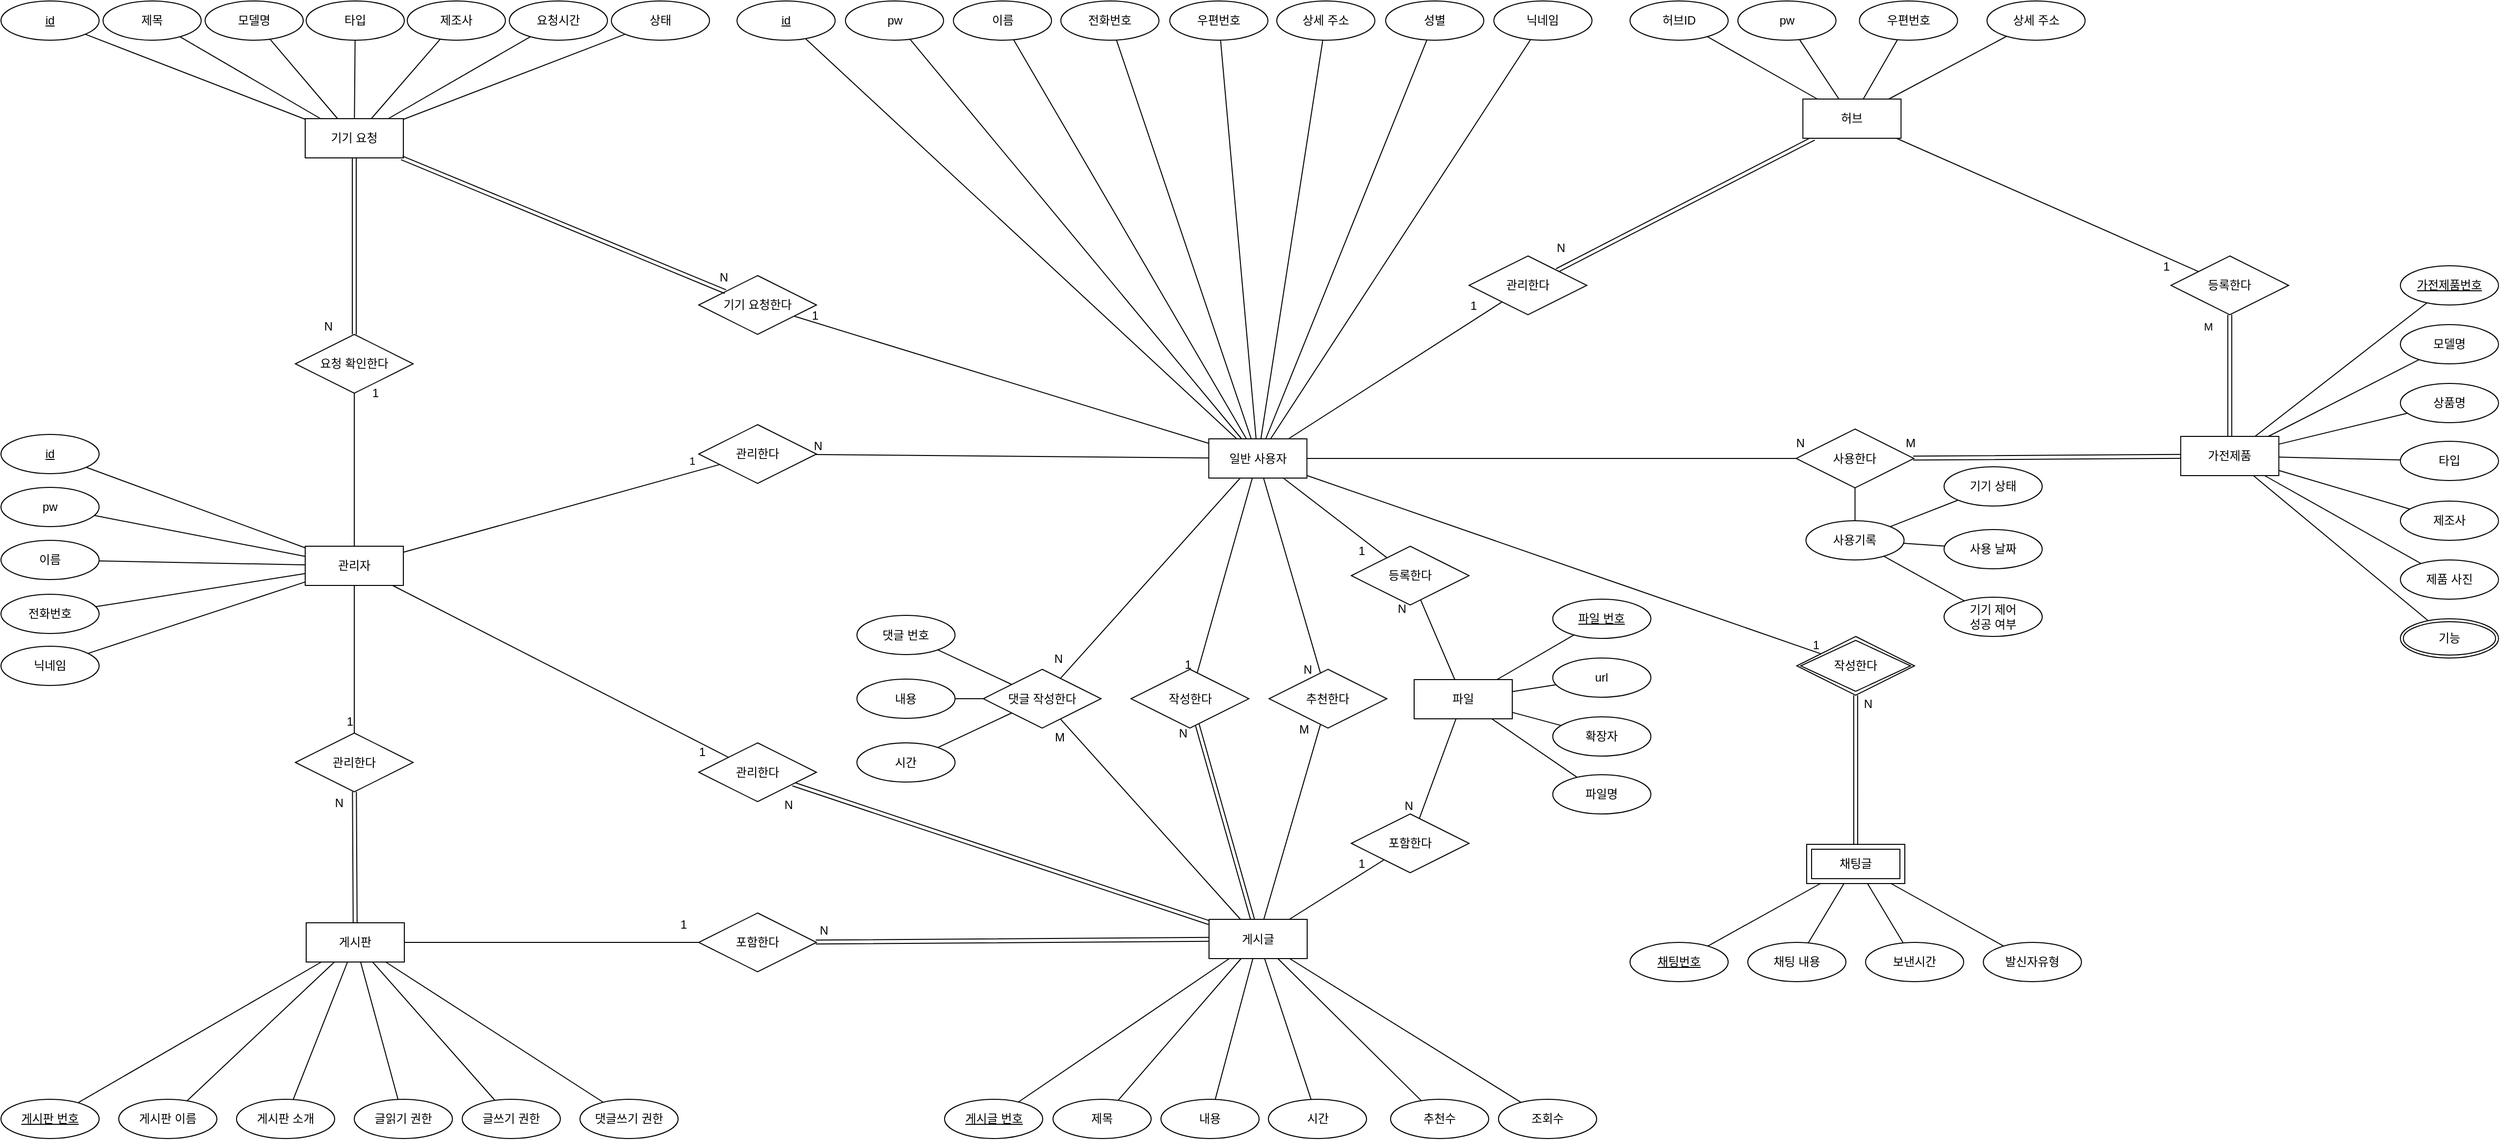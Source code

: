 <mxfile version="24.3.1" type="github">
  <diagram id="R2lEEEUBdFMjLlhIrx00" name="Page-1">
    <mxGraphModel dx="2359" dy="1913" grid="1" gridSize="10" guides="1" tooltips="1" connect="1" arrows="1" fold="1" page="1" pageScale="1" pageWidth="850" pageHeight="1100" math="0" shadow="0" extFonts="Permanent Marker^https://fonts.googleapis.com/css?family=Permanent+Marker">
      <root>
        <mxCell id="0" />
        <mxCell id="1" parent="0" />
        <mxCell id="ZcqivVLJZ07AfmElbFes-1" value="일반 사용자" style="whiteSpace=wrap;html=1;align=center;" vertex="1" parent="1">
          <mxGeometry x="700.74" y="286.5" width="100" height="40" as="geometry" />
        </mxCell>
        <mxCell id="ZcqivVLJZ07AfmElbFes-2" value="id" style="ellipse;whiteSpace=wrap;html=1;align=center;fontStyle=4;" vertex="1" parent="1">
          <mxGeometry x="220" y="-160" width="100" height="40" as="geometry" />
        </mxCell>
        <mxCell id="ZcqivVLJZ07AfmElbFes-3" value="pw" style="ellipse;whiteSpace=wrap;html=1;align=center;" vertex="1" parent="1">
          <mxGeometry x="330.51" y="-160" width="100" height="40" as="geometry" />
        </mxCell>
        <mxCell id="ZcqivVLJZ07AfmElbFes-4" value="이름" style="ellipse;whiteSpace=wrap;html=1;align=center;" vertex="1" parent="1">
          <mxGeometry x="440.51" y="-160" width="100" height="40" as="geometry" />
        </mxCell>
        <mxCell id="ZcqivVLJZ07AfmElbFes-5" value="전화번호" style="ellipse;whiteSpace=wrap;html=1;align=center;" vertex="1" parent="1">
          <mxGeometry x="550.0" y="-160" width="100" height="40" as="geometry" />
        </mxCell>
        <mxCell id="ZcqivVLJZ07AfmElbFes-6" value="성별" style="ellipse;whiteSpace=wrap;html=1;align=center;" vertex="1" parent="1">
          <mxGeometry x="880.99" y="-160" width="100" height="40" as="geometry" />
        </mxCell>
        <mxCell id="ZcqivVLJZ07AfmElbFes-7" value="우편번호" style="ellipse;whiteSpace=wrap;html=1;align=center;" vertex="1" parent="1">
          <mxGeometry x="1363.75" y="-160" width="100" height="40" as="geometry" />
        </mxCell>
        <mxCell id="ZcqivVLJZ07AfmElbFes-8" value="상세 주소" style="ellipse;whiteSpace=wrap;html=1;align=center;" vertex="1" parent="1">
          <mxGeometry x="1493.75" y="-160" width="100" height="40" as="geometry" />
        </mxCell>
        <mxCell id="ZcqivVLJZ07AfmElbFes-9" value="" style="endArrow=none;html=1;rounded=0;" edge="1" parent="1" source="ZcqivVLJZ07AfmElbFes-2" target="ZcqivVLJZ07AfmElbFes-1">
          <mxGeometry relative="1" as="geometry">
            <mxPoint x="461" y="232" as="sourcePoint" />
            <mxPoint x="221" y="305" as="targetPoint" />
          </mxGeometry>
        </mxCell>
        <mxCell id="ZcqivVLJZ07AfmElbFes-10" value="" style="endArrow=none;html=1;rounded=0;" edge="1" parent="1" source="ZcqivVLJZ07AfmElbFes-3" target="ZcqivVLJZ07AfmElbFes-1">
          <mxGeometry relative="1" as="geometry">
            <mxPoint x="765" y="235" as="sourcePoint" />
            <mxPoint x="944" y="310" as="targetPoint" />
          </mxGeometry>
        </mxCell>
        <mxCell id="ZcqivVLJZ07AfmElbFes-11" value="" style="endArrow=none;html=1;rounded=0;" edge="1" parent="1" source="ZcqivVLJZ07AfmElbFes-4" target="ZcqivVLJZ07AfmElbFes-1">
          <mxGeometry relative="1" as="geometry">
            <mxPoint x="775" y="245" as="sourcePoint" />
            <mxPoint x="954" y="320" as="targetPoint" />
          </mxGeometry>
        </mxCell>
        <mxCell id="ZcqivVLJZ07AfmElbFes-12" value="" style="endArrow=none;html=1;rounded=0;" edge="1" parent="1" source="ZcqivVLJZ07AfmElbFes-7" target="ZcqivVLJZ07AfmElbFes-161">
          <mxGeometry relative="1" as="geometry">
            <mxPoint x="1549.74" y="243.39" as="sourcePoint" />
            <mxPoint x="1370.833" y="-40" as="targetPoint" />
          </mxGeometry>
        </mxCell>
        <mxCell id="ZcqivVLJZ07AfmElbFes-13" value="" style="endArrow=none;html=1;rounded=0;" edge="1" parent="1" source="ZcqivVLJZ07AfmElbFes-8" target="ZcqivVLJZ07AfmElbFes-161">
          <mxGeometry relative="1" as="geometry">
            <mxPoint x="1559.74" y="253.39" as="sourcePoint" />
            <mxPoint x="1392.5" y="-40" as="targetPoint" />
          </mxGeometry>
        </mxCell>
        <mxCell id="ZcqivVLJZ07AfmElbFes-14" value="" style="endArrow=none;html=1;rounded=0;" edge="1" parent="1" source="ZcqivVLJZ07AfmElbFes-5" target="ZcqivVLJZ07AfmElbFes-1">
          <mxGeometry relative="1" as="geometry">
            <mxPoint x="805" y="275" as="sourcePoint" />
            <mxPoint x="984" y="350" as="targetPoint" />
          </mxGeometry>
        </mxCell>
        <mxCell id="ZcqivVLJZ07AfmElbFes-15" value="" style="endArrow=none;html=1;rounded=0;" edge="1" parent="1" source="ZcqivVLJZ07AfmElbFes-6" target="ZcqivVLJZ07AfmElbFes-1">
          <mxGeometry relative="1" as="geometry">
            <mxPoint x="815" y="285" as="sourcePoint" />
            <mxPoint x="994" y="360" as="targetPoint" />
          </mxGeometry>
        </mxCell>
        <mxCell id="ZcqivVLJZ07AfmElbFes-16" value="닉네임" style="ellipse;whiteSpace=wrap;html=1;align=center;" vertex="1" parent="1">
          <mxGeometry x="991.26" y="-160" width="100" height="40" as="geometry" />
        </mxCell>
        <mxCell id="ZcqivVLJZ07AfmElbFes-17" value="" style="endArrow=none;html=1;rounded=0;" edge="1" parent="1" source="ZcqivVLJZ07AfmElbFes-16" target="ZcqivVLJZ07AfmElbFes-1">
          <mxGeometry relative="1" as="geometry">
            <mxPoint x="1467" y="229" as="sourcePoint" />
            <mxPoint x="1041" y="319" as="targetPoint" />
          </mxGeometry>
        </mxCell>
        <mxCell id="ZcqivVLJZ07AfmElbFes-18" value="게시글" style="whiteSpace=wrap;html=1;align=center;" vertex="1" parent="1">
          <mxGeometry x="701" y="776.5" width="100" height="40" as="geometry" />
        </mxCell>
        <mxCell id="ZcqivVLJZ07AfmElbFes-19" value="" style="endArrow=none;html=1;rounded=0;" edge="1" parent="1" source="ZcqivVLJZ07AfmElbFes-96" target="ZcqivVLJZ07AfmElbFes-18">
          <mxGeometry relative="1" as="geometry">
            <mxPoint x="411" y="722" as="sourcePoint" />
            <mxPoint x="171" y="795" as="targetPoint" />
          </mxGeometry>
        </mxCell>
        <mxCell id="ZcqivVLJZ07AfmElbFes-20" value="" style="endArrow=none;html=1;rounded=0;" edge="1" parent="1" source="ZcqivVLJZ07AfmElbFes-91" target="ZcqivVLJZ07AfmElbFes-18">
          <mxGeometry relative="1" as="geometry">
            <mxPoint x="725" y="735" as="sourcePoint" />
            <mxPoint x="904" y="810" as="targetPoint" />
          </mxGeometry>
        </mxCell>
        <mxCell id="ZcqivVLJZ07AfmElbFes-21" value="" style="endArrow=none;html=1;rounded=0;" edge="1" parent="1" source="ZcqivVLJZ07AfmElbFes-92" target="ZcqivVLJZ07AfmElbFes-18">
          <mxGeometry relative="1" as="geometry">
            <mxPoint x="755" y="765" as="sourcePoint" />
            <mxPoint x="934" y="840" as="targetPoint" />
          </mxGeometry>
        </mxCell>
        <mxCell id="ZcqivVLJZ07AfmElbFes-22" value="" style="endArrow=none;html=1;rounded=0;" edge="1" parent="1" source="ZcqivVLJZ07AfmElbFes-93" target="ZcqivVLJZ07AfmElbFes-18">
          <mxGeometry relative="1" as="geometry">
            <mxPoint x="1112" y="726" as="sourcePoint" />
            <mxPoint x="977" y="800" as="targetPoint" />
          </mxGeometry>
        </mxCell>
        <mxCell id="ZcqivVLJZ07AfmElbFes-23" value="" style="endArrow=none;html=1;rounded=0;" edge="1" parent="1" source="ZcqivVLJZ07AfmElbFes-94" target="ZcqivVLJZ07AfmElbFes-18">
          <mxGeometry relative="1" as="geometry">
            <mxPoint x="1252" y="733" as="sourcePoint" />
            <mxPoint x="1001" y="814" as="targetPoint" />
          </mxGeometry>
        </mxCell>
        <mxCell id="ZcqivVLJZ07AfmElbFes-24" value="" style="endArrow=none;html=1;rounded=0;" edge="1" parent="1" source="ZcqivVLJZ07AfmElbFes-95" target="ZcqivVLJZ07AfmElbFes-18">
          <mxGeometry relative="1" as="geometry">
            <mxPoint x="1495" y="718" as="sourcePoint" />
            <mxPoint x="991" y="811" as="targetPoint" />
          </mxGeometry>
        </mxCell>
        <mxCell id="ZcqivVLJZ07AfmElbFes-25" value="" style="endArrow=none;html=1;rounded=0;" edge="1" parent="1" source="ZcqivVLJZ07AfmElbFes-1" target="ZcqivVLJZ07AfmElbFes-89">
          <mxGeometry relative="1" as="geometry">
            <mxPoint x="401" y="390" as="sourcePoint" />
            <mxPoint x="561" y="390" as="targetPoint" />
          </mxGeometry>
        </mxCell>
        <mxCell id="ZcqivVLJZ07AfmElbFes-26" value="N" style="resizable=0;html=1;whiteSpace=wrap;align=right;verticalAlign=bottom;" connectable="0" vertex="1" parent="ZcqivVLJZ07AfmElbFes-25">
          <mxGeometry x="1" relative="1" as="geometry">
            <mxPoint x="10" y="-7" as="offset" />
          </mxGeometry>
        </mxCell>
        <mxCell id="ZcqivVLJZ07AfmElbFes-27" value="" style="endArrow=none;html=1;rounded=0;" edge="1" parent="1" source="ZcqivVLJZ07AfmElbFes-161" target="ZcqivVLJZ07AfmElbFes-162">
          <mxGeometry relative="1" as="geometry">
            <mxPoint x="1295.58" as="sourcePoint" />
            <mxPoint x="1291.754" y="110.432" as="targetPoint" />
          </mxGeometry>
        </mxCell>
        <mxCell id="ZcqivVLJZ07AfmElbFes-28" value="1" style="resizable=0;html=1;whiteSpace=wrap;align=right;verticalAlign=bottom;" connectable="0" vertex="1" parent="ZcqivVLJZ07AfmElbFes-27">
          <mxGeometry x="1" relative="1" as="geometry">
            <mxPoint x="-28" y="4" as="offset" />
          </mxGeometry>
        </mxCell>
        <mxCell id="ZcqivVLJZ07AfmElbFes-29" value="" style="endArrow=none;html=1;rounded=0;" edge="1" parent="1" source="ZcqivVLJZ07AfmElbFes-1" target="ZcqivVLJZ07AfmElbFes-72">
          <mxGeometry relative="1" as="geometry">
            <mxPoint x="611" y="416.5" as="sourcePoint" />
            <mxPoint x="771" y="416.5" as="targetPoint" />
          </mxGeometry>
        </mxCell>
        <mxCell id="ZcqivVLJZ07AfmElbFes-30" value="N" style="resizable=0;html=1;whiteSpace=wrap;align=right;verticalAlign=bottom;" connectable="0" vertex="1" parent="ZcqivVLJZ07AfmElbFes-29">
          <mxGeometry x="1" relative="1" as="geometry">
            <mxPoint x="9" as="offset" />
          </mxGeometry>
        </mxCell>
        <mxCell id="ZcqivVLJZ07AfmElbFes-31" value="1" style="endArrow=none;html=1;rounded=0;" edge="1" parent="1" source="ZcqivVLJZ07AfmElbFes-97" target="ZcqivVLJZ07AfmElbFes-72">
          <mxGeometry x="0.843" y="11" relative="1" as="geometry">
            <mxPoint x="611" y="416.5" as="sourcePoint" />
            <mxPoint x="771" y="416.5" as="targetPoint" />
            <mxPoint as="offset" />
          </mxGeometry>
        </mxCell>
        <mxCell id="ZcqivVLJZ07AfmElbFes-32" value="1" style="resizable=0;html=1;whiteSpace=wrap;align=right;verticalAlign=bottom;" connectable="0" vertex="1" parent="ZcqivVLJZ07AfmElbFes-31">
          <mxGeometry x="1" relative="1" as="geometry">
            <mxPoint x="-1" y="1" as="offset" />
          </mxGeometry>
        </mxCell>
        <mxCell id="ZcqivVLJZ07AfmElbFes-33" value="작성한다" style="shape=rhombus;perimeter=rhombusPerimeter;whiteSpace=wrap;html=1;align=center;" vertex="1" parent="1">
          <mxGeometry x="621.51" y="521.5" width="120" height="60" as="geometry" />
        </mxCell>
        <mxCell id="ZcqivVLJZ07AfmElbFes-34" value="추천한다" style="shape=rhombus;perimeter=rhombusPerimeter;whiteSpace=wrap;html=1;align=center;" vertex="1" parent="1">
          <mxGeometry x="762.19" y="521.5" width="120" height="60" as="geometry" />
        </mxCell>
        <mxCell id="ZcqivVLJZ07AfmElbFes-35" value="관리한다" style="shape=rhombus;perimeter=rhombusPerimeter;whiteSpace=wrap;html=1;align=center;" vertex="1" parent="1">
          <mxGeometry x="-230" y="586.5" width="120" height="60" as="geometry" />
        </mxCell>
        <mxCell id="ZcqivVLJZ07AfmElbFes-36" value="" style="endArrow=none;html=1;rounded=0;" edge="1" parent="1" source="ZcqivVLJZ07AfmElbFes-18" target="ZcqivVLJZ07AfmElbFes-34">
          <mxGeometry relative="1" as="geometry">
            <mxPoint x="381" y="606.5" as="sourcePoint" />
            <mxPoint x="541" y="606.5" as="targetPoint" />
          </mxGeometry>
        </mxCell>
        <mxCell id="ZcqivVLJZ07AfmElbFes-37" value="M" style="resizable=0;html=1;whiteSpace=wrap;align=right;verticalAlign=bottom;" connectable="0" vertex="1" parent="ZcqivVLJZ07AfmElbFes-36">
          <mxGeometry x="1" relative="1" as="geometry">
            <mxPoint x="-10" y="14" as="offset" />
          </mxGeometry>
        </mxCell>
        <mxCell id="ZcqivVLJZ07AfmElbFes-38" value="" style="endArrow=none;html=1;rounded=0;" edge="1" parent="1" source="ZcqivVLJZ07AfmElbFes-1" target="ZcqivVLJZ07AfmElbFes-34">
          <mxGeometry relative="1" as="geometry">
            <mxPoint x="381" y="606.5" as="sourcePoint" />
            <mxPoint x="541" y="606.5" as="targetPoint" />
          </mxGeometry>
        </mxCell>
        <mxCell id="ZcqivVLJZ07AfmElbFes-39" value="N" style="resizable=0;html=1;whiteSpace=wrap;align=right;verticalAlign=bottom;" connectable="0" vertex="1" parent="ZcqivVLJZ07AfmElbFes-38">
          <mxGeometry x="1" relative="1" as="geometry">
            <mxPoint x="-7" y="5" as="offset" />
          </mxGeometry>
        </mxCell>
        <mxCell id="ZcqivVLJZ07AfmElbFes-40" value="" style="endArrow=none;html=1;rounded=0;" edge="1" parent="1" source="ZcqivVLJZ07AfmElbFes-1" target="ZcqivVLJZ07AfmElbFes-33">
          <mxGeometry relative="1" as="geometry">
            <mxPoint x="381" y="606.5" as="sourcePoint" />
            <mxPoint x="541" y="606.5" as="targetPoint" />
          </mxGeometry>
        </mxCell>
        <mxCell id="ZcqivVLJZ07AfmElbFes-41" value="1" style="resizable=0;html=1;whiteSpace=wrap;align=right;verticalAlign=bottom;" connectable="0" vertex="1" parent="ZcqivVLJZ07AfmElbFes-40">
          <mxGeometry x="1" relative="1" as="geometry">
            <mxPoint x="-4" as="offset" />
          </mxGeometry>
        </mxCell>
        <mxCell id="ZcqivVLJZ07AfmElbFes-42" value="" style="shape=link;html=1;rounded=0;" edge="1" parent="1" source="ZcqivVLJZ07AfmElbFes-18" target="ZcqivVLJZ07AfmElbFes-33">
          <mxGeometry relative="1" as="geometry">
            <mxPoint x="381" y="606.5" as="sourcePoint" />
            <mxPoint x="541" y="606.5" as="targetPoint" />
          </mxGeometry>
        </mxCell>
        <mxCell id="ZcqivVLJZ07AfmElbFes-43" value="N" style="resizable=0;html=1;whiteSpace=wrap;align=right;verticalAlign=bottom;" connectable="0" vertex="1" parent="ZcqivVLJZ07AfmElbFes-42">
          <mxGeometry x="1" relative="1" as="geometry">
            <mxPoint x="-8" y="18" as="offset" />
          </mxGeometry>
        </mxCell>
        <mxCell id="ZcqivVLJZ07AfmElbFes-44" value="" style="endArrow=none;html=1;rounded=0;" edge="1" parent="1" source="ZcqivVLJZ07AfmElbFes-97" target="ZcqivVLJZ07AfmElbFes-35">
          <mxGeometry relative="1" as="geometry">
            <mxPoint x="744" y="336.5" as="sourcePoint" />
            <mxPoint x="569" y="545.5" as="targetPoint" />
          </mxGeometry>
        </mxCell>
        <mxCell id="ZcqivVLJZ07AfmElbFes-45" value="1" style="resizable=0;html=1;whiteSpace=wrap;align=right;verticalAlign=bottom;" connectable="0" vertex="1" parent="ZcqivVLJZ07AfmElbFes-44">
          <mxGeometry x="1" relative="1" as="geometry">
            <mxPoint y="-3" as="offset" />
          </mxGeometry>
        </mxCell>
        <mxCell id="ZcqivVLJZ07AfmElbFes-46" value="" style="shape=link;html=1;rounded=0;" edge="1" parent="1" source="ZcqivVLJZ07AfmElbFes-112" target="ZcqivVLJZ07AfmElbFes-35">
          <mxGeometry relative="1" as="geometry">
            <mxPoint x="450" y="796.5" as="sourcePoint" />
            <mxPoint x="540" y="591.5" as="targetPoint" />
          </mxGeometry>
        </mxCell>
        <mxCell id="ZcqivVLJZ07AfmElbFes-47" value="N" style="resizable=0;html=1;whiteSpace=wrap;align=right;verticalAlign=bottom;" connectable="0" vertex="1" parent="ZcqivVLJZ07AfmElbFes-46">
          <mxGeometry x="1" relative="1" as="geometry">
            <mxPoint x="-10" y="20" as="offset" />
          </mxGeometry>
        </mxCell>
        <mxCell id="ZcqivVLJZ07AfmElbFes-48" value="댓글 작성한다" style="shape=rhombus;perimeter=rhombusPerimeter;whiteSpace=wrap;html=1;align=center;" vertex="1" parent="1">
          <mxGeometry x="470.99" y="521.5" width="120" height="60" as="geometry" />
        </mxCell>
        <mxCell id="ZcqivVLJZ07AfmElbFes-49" value="" style="endArrow=none;html=1;rounded=0;" edge="1" parent="1" source="ZcqivVLJZ07AfmElbFes-18" target="ZcqivVLJZ07AfmElbFes-48">
          <mxGeometry relative="1" as="geometry">
            <mxPoint x="844" y="866.5" as="sourcePoint" />
            <mxPoint x="961" y="686.5" as="targetPoint" />
          </mxGeometry>
        </mxCell>
        <mxCell id="ZcqivVLJZ07AfmElbFes-50" value="M" style="resizable=0;html=1;whiteSpace=wrap;align=right;verticalAlign=bottom;" connectable="0" vertex="1" parent="ZcqivVLJZ07AfmElbFes-49">
          <mxGeometry x="1" relative="1" as="geometry">
            <mxPoint x="6" y="27" as="offset" />
          </mxGeometry>
        </mxCell>
        <mxCell id="ZcqivVLJZ07AfmElbFes-51" value="" style="endArrow=none;html=1;rounded=0;" edge="1" parent="1" source="ZcqivVLJZ07AfmElbFes-1" target="ZcqivVLJZ07AfmElbFes-48">
          <mxGeometry relative="1" as="geometry">
            <mxPoint x="961" y="456.5" as="sourcePoint" />
            <mxPoint x="961" y="686.5" as="targetPoint" />
          </mxGeometry>
        </mxCell>
        <mxCell id="ZcqivVLJZ07AfmElbFes-52" value="N" style="resizable=0;html=1;whiteSpace=wrap;align=right;verticalAlign=bottom;" connectable="0" vertex="1" parent="ZcqivVLJZ07AfmElbFes-51">
          <mxGeometry x="1" relative="1" as="geometry">
            <mxPoint x="4" y="-11" as="offset" />
          </mxGeometry>
        </mxCell>
        <mxCell id="ZcqivVLJZ07AfmElbFes-53" value="" style="endArrow=none;html=1;rounded=0;" edge="1" parent="1" source="ZcqivVLJZ07AfmElbFes-191" target="ZcqivVLJZ07AfmElbFes-192">
          <mxGeometry relative="1" as="geometry">
            <mxPoint x="1127" y="910" as="sourcePoint" />
            <mxPoint x="942.991" y="572.5" as="targetPoint" />
          </mxGeometry>
        </mxCell>
        <mxCell id="ZcqivVLJZ07AfmElbFes-54" value="N" style="resizable=0;html=1;whiteSpace=wrap;align=right;verticalAlign=bottom;" connectable="0" vertex="1" parent="ZcqivVLJZ07AfmElbFes-53">
          <mxGeometry x="1" relative="1" as="geometry">
            <mxPoint x="-13" y="18" as="offset" />
          </mxGeometry>
        </mxCell>
        <mxCell id="ZcqivVLJZ07AfmElbFes-55" value="" style="endArrow=none;html=1;rounded=0;" edge="1" parent="1" source="ZcqivVLJZ07AfmElbFes-1" target="ZcqivVLJZ07AfmElbFes-192">
          <mxGeometry relative="1" as="geometry">
            <mxPoint x="1421" y="450" as="sourcePoint" />
            <mxPoint x="942.975" y="530.507" as="targetPoint" />
          </mxGeometry>
        </mxCell>
        <mxCell id="ZcqivVLJZ07AfmElbFes-56" value="1" style="resizable=0;html=1;whiteSpace=wrap;align=right;verticalAlign=bottom;" connectable="0" vertex="1" parent="ZcqivVLJZ07AfmElbFes-55">
          <mxGeometry x="1" relative="1" as="geometry">
            <mxPoint x="-21" y="2" as="offset" />
          </mxGeometry>
        </mxCell>
        <mxCell id="ZcqivVLJZ07AfmElbFes-57" value="&lt;u&gt;파일 번호&lt;/u&gt;" style="ellipse;whiteSpace=wrap;html=1;align=center;" vertex="1" parent="1">
          <mxGeometry x="1051.26" y="450" width="100" height="40" as="geometry" />
        </mxCell>
        <mxCell id="ZcqivVLJZ07AfmElbFes-58" value="" style="endArrow=none;html=1;rounded=0;" edge="1" parent="1" source="ZcqivVLJZ07AfmElbFes-191" target="ZcqivVLJZ07AfmElbFes-57">
          <mxGeometry relative="1" as="geometry">
            <mxPoint x="948.719" y="447.365" as="sourcePoint" />
            <mxPoint x="575.33" y="537" as="targetPoint" />
          </mxGeometry>
        </mxCell>
        <mxCell id="ZcqivVLJZ07AfmElbFes-59" value="" style="endArrow=none;html=1;rounded=0;" edge="1" parent="1" source="ZcqivVLJZ07AfmElbFes-48" target="ZcqivVLJZ07AfmElbFes-69">
          <mxGeometry relative="1" as="geometry">
            <mxPoint x="465.59" y="592.5" as="sourcePoint" />
            <mxPoint x="48.59" y="611.5" as="targetPoint" />
          </mxGeometry>
        </mxCell>
        <mxCell id="ZcqivVLJZ07AfmElbFes-60" value="" style="endArrow=none;html=1;rounded=0;" edge="1" parent="1" source="ZcqivVLJZ07AfmElbFes-48" target="ZcqivVLJZ07AfmElbFes-70">
          <mxGeometry relative="1" as="geometry">
            <mxPoint x="469.59" y="571.5" as="sourcePoint" />
            <mxPoint x="58.59" y="621.5" as="targetPoint" />
          </mxGeometry>
        </mxCell>
        <mxCell id="ZcqivVLJZ07AfmElbFes-61" value="" style="endArrow=none;html=1;rounded=0;" edge="1" parent="1" source="ZcqivVLJZ07AfmElbFes-48" target="ZcqivVLJZ07AfmElbFes-71">
          <mxGeometry relative="1" as="geometry">
            <mxPoint x="453.59" y="564.5" as="sourcePoint" />
            <mxPoint x="68.59" y="631.5" as="targetPoint" />
          </mxGeometry>
        </mxCell>
        <mxCell id="ZcqivVLJZ07AfmElbFes-62" value="url" style="ellipse;whiteSpace=wrap;html=1;align=center;" vertex="1" parent="1">
          <mxGeometry x="1051.26" y="510" width="100" height="40" as="geometry" />
        </mxCell>
        <mxCell id="ZcqivVLJZ07AfmElbFes-63" value="" style="endArrow=none;html=1;rounded=0;" edge="1" parent="1" source="ZcqivVLJZ07AfmElbFes-191" target="ZcqivVLJZ07AfmElbFes-62">
          <mxGeometry relative="1" as="geometry">
            <mxPoint x="965.068" y="455.539" as="sourcePoint" />
            <mxPoint x="565.33" y="527" as="targetPoint" />
          </mxGeometry>
        </mxCell>
        <mxCell id="ZcqivVLJZ07AfmElbFes-64" value="확장자" style="ellipse;whiteSpace=wrap;html=1;align=center;" vertex="1" parent="1">
          <mxGeometry x="1051.26" y="570" width="100" height="40" as="geometry" />
        </mxCell>
        <mxCell id="ZcqivVLJZ07AfmElbFes-65" value="" style="endArrow=none;html=1;rounded=0;" edge="1" parent="1" source="ZcqivVLJZ07AfmElbFes-191" target="ZcqivVLJZ07AfmElbFes-64">
          <mxGeometry relative="1" as="geometry">
            <mxPoint x="962.358" y="472.816" as="sourcePoint" />
            <mxPoint x="555.33" y="517" as="targetPoint" />
          </mxGeometry>
        </mxCell>
        <mxCell id="ZcqivVLJZ07AfmElbFes-66" value="파일명" style="ellipse;whiteSpace=wrap;html=1;align=center;" vertex="1" parent="1">
          <mxGeometry x="1051.26" y="629" width="100" height="40" as="geometry" />
        </mxCell>
        <mxCell id="ZcqivVLJZ07AfmElbFes-67" value="" style="endArrow=none;html=1;rounded=0;" edge="1" parent="1" source="ZcqivVLJZ07AfmElbFes-191" target="ZcqivVLJZ07AfmElbFes-66">
          <mxGeometry relative="1" as="geometry">
            <mxPoint x="947.75" y="480.12" as="sourcePoint" />
            <mxPoint x="545.33" y="507" as="targetPoint" />
          </mxGeometry>
        </mxCell>
        <mxCell id="ZcqivVLJZ07AfmElbFes-68" value="" style="endArrow=none;html=1;rounded=0;" edge="1" parent="1" source="ZcqivVLJZ07AfmElbFes-89" target="ZcqivVLJZ07AfmElbFes-90">
          <mxGeometry relative="1" as="geometry">
            <mxPoint x="1359.26" y="330.5" as="sourcePoint" />
            <mxPoint x="1375.277" y="370.38" as="targetPoint" />
          </mxGeometry>
        </mxCell>
        <mxCell id="ZcqivVLJZ07AfmElbFes-69" value="시간" style="ellipse;whiteSpace=wrap;html=1;align=center;" vertex="1" parent="1">
          <mxGeometry x="342.19" y="596.5" width="100" height="40" as="geometry" />
        </mxCell>
        <mxCell id="ZcqivVLJZ07AfmElbFes-70" value="내용" style="ellipse;whiteSpace=wrap;html=1;align=center;" vertex="1" parent="1">
          <mxGeometry x="342.19" y="531.5" width="100" height="40" as="geometry" />
        </mxCell>
        <mxCell id="ZcqivVLJZ07AfmElbFes-71" value="댓글 번호" style="ellipse;whiteSpace=wrap;html=1;align=center;" vertex="1" parent="1">
          <mxGeometry x="342.19" y="466.5" width="100" height="40" as="geometry" />
        </mxCell>
        <mxCell id="ZcqivVLJZ07AfmElbFes-72" value="관리한다" style="shape=rhombus;perimeter=rhombusPerimeter;whiteSpace=wrap;html=1;align=center;" vertex="1" parent="1">
          <mxGeometry x="181" y="272" width="120" height="60" as="geometry" />
        </mxCell>
        <mxCell id="ZcqivVLJZ07AfmElbFes-73" value="가전제품" style="whiteSpace=wrap;html=1;align=center;verticalAlign=middle;" vertex="1" parent="1">
          <mxGeometry x="1691.15" y="284" width="100" height="40" as="geometry" />
        </mxCell>
        <mxCell id="ZcqivVLJZ07AfmElbFes-74" value="타입" style="ellipse;whiteSpace=wrap;html=1;align=center;" vertex="1" parent="1">
          <mxGeometry x="1915" y="289" width="100" height="40" as="geometry" />
        </mxCell>
        <mxCell id="ZcqivVLJZ07AfmElbFes-75" value="제조사" style="ellipse;whiteSpace=wrap;html=1;align=center;" vertex="1" parent="1">
          <mxGeometry x="1915" y="350" width="100" height="40" as="geometry" />
        </mxCell>
        <mxCell id="ZcqivVLJZ07AfmElbFes-76" value="" style="endArrow=none;html=1;rounded=0;" edge="1" parent="1" source="ZcqivVLJZ07AfmElbFes-73" target="ZcqivVLJZ07AfmElbFes-83">
          <mxGeometry relative="1" as="geometry">
            <mxPoint x="1851.15" y="374" as="sourcePoint" />
            <mxPoint x="2011.15" y="374" as="targetPoint" />
          </mxGeometry>
        </mxCell>
        <mxCell id="ZcqivVLJZ07AfmElbFes-77" value="" style="endArrow=none;html=1;rounded=0;" edge="1" parent="1" source="ZcqivVLJZ07AfmElbFes-86" target="ZcqivVLJZ07AfmElbFes-73">
          <mxGeometry relative="1" as="geometry">
            <mxPoint x="1851.15" y="374" as="sourcePoint" />
            <mxPoint x="2011.15" y="374" as="targetPoint" />
          </mxGeometry>
        </mxCell>
        <mxCell id="ZcqivVLJZ07AfmElbFes-78" value="" style="endArrow=none;html=1;rounded=0;" edge="1" parent="1" source="ZcqivVLJZ07AfmElbFes-74" target="ZcqivVLJZ07AfmElbFes-73">
          <mxGeometry relative="1" as="geometry">
            <mxPoint x="1591.15" y="230" as="sourcePoint" />
            <mxPoint x="1713.15" y="294" as="targetPoint" />
          </mxGeometry>
        </mxCell>
        <mxCell id="ZcqivVLJZ07AfmElbFes-79" value="" style="endArrow=none;html=1;rounded=0;" edge="1" parent="1" source="ZcqivVLJZ07AfmElbFes-75" target="ZcqivVLJZ07AfmElbFes-73">
          <mxGeometry relative="1" as="geometry">
            <mxPoint x="1601.15" y="240" as="sourcePoint" />
            <mxPoint x="1723.15" y="304" as="targetPoint" />
          </mxGeometry>
        </mxCell>
        <mxCell id="ZcqivVLJZ07AfmElbFes-80" value="" style="endArrow=none;html=1;rounded=0;" edge="1" parent="1" source="ZcqivVLJZ07AfmElbFes-87" target="ZcqivVLJZ07AfmElbFes-73">
          <mxGeometry relative="1" as="geometry">
            <mxPoint x="1611.15" y="250" as="sourcePoint" />
            <mxPoint x="1733.15" y="314" as="targetPoint" />
          </mxGeometry>
        </mxCell>
        <mxCell id="ZcqivVLJZ07AfmElbFes-81" value="" style="endArrow=none;html=1;rounded=0;" edge="1" parent="1" source="ZcqivVLJZ07AfmElbFes-88" target="ZcqivVLJZ07AfmElbFes-73">
          <mxGeometry relative="1" as="geometry">
            <mxPoint x="1981.15" y="384" as="sourcePoint" />
            <mxPoint x="2141.15" y="384" as="targetPoint" />
          </mxGeometry>
        </mxCell>
        <mxCell id="ZcqivVLJZ07AfmElbFes-82" value="M" style="shape=link;html=1;rounded=0;" edge="1" parent="1" source="ZcqivVLJZ07AfmElbFes-73" target="ZcqivVLJZ07AfmElbFes-162">
          <mxGeometry x="0.829" y="22" relative="1" as="geometry">
            <mxPoint x="1075.892" y="397.388" as="sourcePoint" />
            <mxPoint x="1291.837" y="169.526" as="targetPoint" />
            <mxPoint y="1" as="offset" />
          </mxGeometry>
        </mxCell>
        <mxCell id="ZcqivVLJZ07AfmElbFes-83" value="상품명" style="ellipse;whiteSpace=wrap;html=1;align=center;" vertex="1" parent="1">
          <mxGeometry x="1915" y="230" width="100" height="40" as="geometry" />
        </mxCell>
        <mxCell id="ZcqivVLJZ07AfmElbFes-84" value="" style="shape=link;html=1;rounded=0;" edge="1" parent="1" source="ZcqivVLJZ07AfmElbFes-89" target="ZcqivVLJZ07AfmElbFes-73">
          <mxGeometry relative="1" as="geometry">
            <mxPoint x="1569.26" y="300.5" as="sourcePoint" />
            <mxPoint x="2185.41" y="380.5" as="targetPoint" />
          </mxGeometry>
        </mxCell>
        <mxCell id="ZcqivVLJZ07AfmElbFes-85" value="M" style="resizable=0;html=1;whiteSpace=wrap;align=left;verticalAlign=bottom;" connectable="0" vertex="1" parent="ZcqivVLJZ07AfmElbFes-84">
          <mxGeometry x="-1" relative="1" as="geometry">
            <mxPoint x="-9" y="-7" as="offset" />
          </mxGeometry>
        </mxCell>
        <mxCell id="ZcqivVLJZ07AfmElbFes-86" value="모델명" style="ellipse;whiteSpace=wrap;html=1;align=center;fontStyle=0;" vertex="1" parent="1">
          <mxGeometry x="1915" y="170" width="100" height="40" as="geometry" />
        </mxCell>
        <mxCell id="ZcqivVLJZ07AfmElbFes-87" value="제품 사진" style="ellipse;whiteSpace=wrap;html=1;align=center;" vertex="1" parent="1">
          <mxGeometry x="1915" y="410" width="100" height="40" as="geometry" />
        </mxCell>
        <mxCell id="ZcqivVLJZ07AfmElbFes-88" value="기능" style="ellipse;shape=doubleEllipse;margin=3;whiteSpace=wrap;html=1;align=center;" vertex="1" parent="1">
          <mxGeometry x="1915" y="470" width="100" height="40" as="geometry" />
        </mxCell>
        <mxCell id="ZcqivVLJZ07AfmElbFes-89" value="사용한다" style="shape=rhombus;perimeter=rhombusPerimeter;whiteSpace=wrap;html=1;align=center;" vertex="1" parent="1">
          <mxGeometry x="1299.26" y="276.5" width="120" height="60" as="geometry" />
        </mxCell>
        <mxCell id="ZcqivVLJZ07AfmElbFes-90" value="사용기록" style="ellipse;whiteSpace=wrap;html=1;align=center;" vertex="1" parent="1">
          <mxGeometry x="1309.26" y="370" width="100" height="40" as="geometry" />
        </mxCell>
        <mxCell id="ZcqivVLJZ07AfmElbFes-91" value="제목" style="ellipse;whiteSpace=wrap;html=1;align=center;" vertex="1" parent="1">
          <mxGeometry x="542.02" y="960" width="100" height="40" as="geometry" />
        </mxCell>
        <mxCell id="ZcqivVLJZ07AfmElbFes-92" value="내용" style="ellipse;whiteSpace=wrap;html=1;align=center;" vertex="1" parent="1">
          <mxGeometry x="652.02" y="960" width="100" height="40" as="geometry" />
        </mxCell>
        <mxCell id="ZcqivVLJZ07AfmElbFes-93" value="시간" style="ellipse;whiteSpace=wrap;html=1;align=center;" vertex="1" parent="1">
          <mxGeometry x="761.51" y="960" width="100" height="40" as="geometry" />
        </mxCell>
        <mxCell id="ZcqivVLJZ07AfmElbFes-94" value="추천수" style="ellipse;whiteSpace=wrap;html=1;align=center;" vertex="1" parent="1">
          <mxGeometry x="885.99" y="960" width="100" height="40" as="geometry" />
        </mxCell>
        <mxCell id="ZcqivVLJZ07AfmElbFes-95" value="조회수" style="ellipse;whiteSpace=wrap;html=1;align=center;" vertex="1" parent="1">
          <mxGeometry x="995.99" y="960" width="100" height="40" as="geometry" />
        </mxCell>
        <mxCell id="ZcqivVLJZ07AfmElbFes-96" value="게시글 번호" style="ellipse;whiteSpace=wrap;html=1;align=center;fontStyle=4;" vertex="1" parent="1">
          <mxGeometry x="431.51" y="960" width="100" height="40" as="geometry" />
        </mxCell>
        <mxCell id="ZcqivVLJZ07AfmElbFes-97" value="관리자" style="whiteSpace=wrap;html=1;align=center;" vertex="1" parent="1">
          <mxGeometry x="-220" y="396" width="100" height="40" as="geometry" />
        </mxCell>
        <mxCell id="ZcqivVLJZ07AfmElbFes-98" value="id" style="ellipse;whiteSpace=wrap;html=1;align=center;fontStyle=4;" vertex="1" parent="1">
          <mxGeometry x="-530" y="282" width="100" height="40" as="geometry" />
        </mxCell>
        <mxCell id="ZcqivVLJZ07AfmElbFes-99" value="pw" style="ellipse;whiteSpace=wrap;html=1;align=center;" vertex="1" parent="1">
          <mxGeometry x="-530" y="336" width="100" height="40" as="geometry" />
        </mxCell>
        <mxCell id="ZcqivVLJZ07AfmElbFes-100" value="이름" style="ellipse;whiteSpace=wrap;html=1;align=center;" vertex="1" parent="1">
          <mxGeometry x="-530" y="390" width="100" height="40" as="geometry" />
        </mxCell>
        <mxCell id="ZcqivVLJZ07AfmElbFes-101" value="전화번호" style="ellipse;whiteSpace=wrap;html=1;align=center;" vertex="1" parent="1">
          <mxGeometry x="-530" y="445" width="100" height="40" as="geometry" />
        </mxCell>
        <mxCell id="ZcqivVLJZ07AfmElbFes-102" value="닉네임" style="ellipse;whiteSpace=wrap;html=1;align=center;" vertex="1" parent="1">
          <mxGeometry x="-530" y="498" width="100" height="40" as="geometry" />
        </mxCell>
        <mxCell id="ZcqivVLJZ07AfmElbFes-103" value="" style="endArrow=none;html=1;rounded=0;" edge="1" parent="1" source="ZcqivVLJZ07AfmElbFes-98" target="ZcqivVLJZ07AfmElbFes-97">
          <mxGeometry width="50" height="50" relative="1" as="geometry">
            <mxPoint x="-300" y="341" as="sourcePoint" />
            <mxPoint x="-250" y="291" as="targetPoint" />
          </mxGeometry>
        </mxCell>
        <mxCell id="ZcqivVLJZ07AfmElbFes-104" value="" style="endArrow=none;html=1;rounded=0;" edge="1" parent="1" source="ZcqivVLJZ07AfmElbFes-99" target="ZcqivVLJZ07AfmElbFes-97">
          <mxGeometry width="50" height="50" relative="1" as="geometry">
            <mxPoint x="-365" y="325" as="sourcePoint" />
            <mxPoint x="-208" y="391" as="targetPoint" />
          </mxGeometry>
        </mxCell>
        <mxCell id="ZcqivVLJZ07AfmElbFes-105" value="" style="endArrow=none;html=1;rounded=0;" edge="1" parent="1" source="ZcqivVLJZ07AfmElbFes-100" target="ZcqivVLJZ07AfmElbFes-97">
          <mxGeometry width="50" height="50" relative="1" as="geometry">
            <mxPoint x="-355" y="335" as="sourcePoint" />
            <mxPoint x="-200" y="451" as="targetPoint" />
          </mxGeometry>
        </mxCell>
        <mxCell id="ZcqivVLJZ07AfmElbFes-106" value="" style="endArrow=none;html=1;rounded=0;" edge="1" parent="1" source="ZcqivVLJZ07AfmElbFes-101" target="ZcqivVLJZ07AfmElbFes-97">
          <mxGeometry width="50" height="50" relative="1" as="geometry">
            <mxPoint x="-345" y="345" as="sourcePoint" />
            <mxPoint x="-188" y="411" as="targetPoint" />
          </mxGeometry>
        </mxCell>
        <mxCell id="ZcqivVLJZ07AfmElbFes-107" value="" style="endArrow=none;html=1;rounded=0;" edge="1" parent="1" source="ZcqivVLJZ07AfmElbFes-102" target="ZcqivVLJZ07AfmElbFes-97">
          <mxGeometry width="50" height="50" relative="1" as="geometry">
            <mxPoint x="-335" y="355" as="sourcePoint" />
            <mxPoint x="-178" y="421" as="targetPoint" />
          </mxGeometry>
        </mxCell>
        <mxCell id="ZcqivVLJZ07AfmElbFes-108" value="pw" style="ellipse;whiteSpace=wrap;html=1;align=center;" vertex="1" parent="1">
          <mxGeometry x="1239.9" y="-160" width="100" height="40" as="geometry" />
        </mxCell>
        <mxCell id="ZcqivVLJZ07AfmElbFes-109" value="" style="endArrow=none;html=1;rounded=0;" edge="1" parent="1" source="ZcqivVLJZ07AfmElbFes-161" target="ZcqivVLJZ07AfmElbFes-108">
          <mxGeometry relative="1" as="geometry">
            <mxPoint x="1350.173" y="-40" as="sourcePoint" />
            <mxPoint x="1828.34" y="-376.29" as="targetPoint" />
          </mxGeometry>
        </mxCell>
        <mxCell id="ZcqivVLJZ07AfmElbFes-110" value="기기 제어&lt;div&gt;성공 여부&lt;/div&gt;" style="ellipse;whiteSpace=wrap;html=1;align=center;" vertex="1" parent="1">
          <mxGeometry x="1450.0" y="448" width="100" height="40" as="geometry" />
        </mxCell>
        <mxCell id="ZcqivVLJZ07AfmElbFes-111" value="" style="endArrow=none;html=1;rounded=0;" edge="1" parent="1" source="ZcqivVLJZ07AfmElbFes-90" target="ZcqivVLJZ07AfmElbFes-110">
          <mxGeometry relative="1" as="geometry">
            <mxPoint x="1376" y="328" as="sourcePoint" />
            <mxPoint x="1402" y="361" as="targetPoint" />
          </mxGeometry>
        </mxCell>
        <mxCell id="ZcqivVLJZ07AfmElbFes-112" value="게시&lt;span style=&quot;background-color: initial;&quot;&gt;판&lt;/span&gt;" style="whiteSpace=wrap;html=1;align=center;" vertex="1" parent="1">
          <mxGeometry x="-219" y="780" width="100" height="40" as="geometry" />
        </mxCell>
        <mxCell id="ZcqivVLJZ07AfmElbFes-113" value="" style="shape=link;html=1;rounded=0;" edge="1" parent="1" source="ZcqivVLJZ07AfmElbFes-18" target="ZcqivVLJZ07AfmElbFes-115">
          <mxGeometry relative="1" as="geometry">
            <mxPoint x="240" y="920" as="sourcePoint" />
            <mxPoint x="350" y="850" as="targetPoint" />
          </mxGeometry>
        </mxCell>
        <mxCell id="ZcqivVLJZ07AfmElbFes-114" value="N" style="resizable=0;html=1;whiteSpace=wrap;align=right;verticalAlign=bottom;" connectable="0" vertex="1" parent="ZcqivVLJZ07AfmElbFes-113">
          <mxGeometry x="1" relative="1" as="geometry">
            <mxPoint x="2" y="30" as="offset" />
          </mxGeometry>
        </mxCell>
        <mxCell id="ZcqivVLJZ07AfmElbFes-115" value="관리한다" style="shape=rhombus;perimeter=rhombusPerimeter;whiteSpace=wrap;html=1;align=center;" vertex="1" parent="1">
          <mxGeometry x="181" y="596.5" width="120" height="60" as="geometry" />
        </mxCell>
        <mxCell id="ZcqivVLJZ07AfmElbFes-116" value="" style="endArrow=none;html=1;rounded=0;" edge="1" parent="1" source="ZcqivVLJZ07AfmElbFes-97" target="ZcqivVLJZ07AfmElbFes-115">
          <mxGeometry relative="1" as="geometry">
            <mxPoint x="231" y="338" as="sourcePoint" />
            <mxPoint x="51" y="755" as="targetPoint" />
          </mxGeometry>
        </mxCell>
        <mxCell id="ZcqivVLJZ07AfmElbFes-117" value="1" style="resizable=0;html=1;whiteSpace=wrap;align=right;verticalAlign=bottom;" connectable="0" vertex="1" parent="ZcqivVLJZ07AfmElbFes-116">
          <mxGeometry x="1" relative="1" as="geometry">
            <mxPoint x="-22" y="3" as="offset" />
          </mxGeometry>
        </mxCell>
        <mxCell id="ZcqivVLJZ07AfmElbFes-118" value="포함한다" style="shape=rhombus;perimeter=rhombusPerimeter;whiteSpace=wrap;html=1;align=center;" vertex="1" parent="1">
          <mxGeometry x="181" y="770" width="120" height="60" as="geometry" />
        </mxCell>
        <mxCell id="ZcqivVLJZ07AfmElbFes-119" value="" style="endArrow=none;html=1;rounded=0;" edge="1" parent="1" source="ZcqivVLJZ07AfmElbFes-118" target="ZcqivVLJZ07AfmElbFes-112">
          <mxGeometry relative="1" as="geometry">
            <mxPoint x="231" y="338" as="sourcePoint" />
            <mxPoint x="51" y="755" as="targetPoint" />
          </mxGeometry>
        </mxCell>
        <mxCell id="ZcqivVLJZ07AfmElbFes-120" value="1" style="resizable=0;html=1;whiteSpace=wrap;align=right;verticalAlign=bottom;direction=south;" connectable="0" vertex="1" parent="ZcqivVLJZ07AfmElbFes-119">
          <mxGeometry x="1" relative="1" as="geometry">
            <mxPoint x="289" y="-10" as="offset" />
          </mxGeometry>
        </mxCell>
        <mxCell id="ZcqivVLJZ07AfmElbFes-121" value="" style="shape=link;html=1;rounded=0;" edge="1" parent="1" source="ZcqivVLJZ07AfmElbFes-18" target="ZcqivVLJZ07AfmElbFes-118">
          <mxGeometry relative="1" as="geometry">
            <mxPoint x="711" y="800" as="sourcePoint" />
            <mxPoint x="398" y="762" as="targetPoint" />
          </mxGeometry>
        </mxCell>
        <mxCell id="ZcqivVLJZ07AfmElbFes-122" value="N" style="resizable=0;html=1;whiteSpace=wrap;align=right;verticalAlign=bottom;" connectable="0" vertex="1" parent="ZcqivVLJZ07AfmElbFes-121">
          <mxGeometry x="1" relative="1" as="geometry">
            <mxPoint x="14" y="-3" as="offset" />
          </mxGeometry>
        </mxCell>
        <mxCell id="ZcqivVLJZ07AfmElbFes-123" value="" style="endArrow=none;html=1;rounded=0;" edge="1" parent="1" source="ZcqivVLJZ07AfmElbFes-167" target="ZcqivVLJZ07AfmElbFes-112">
          <mxGeometry relative="1" as="geometry">
            <mxPoint x="-249" y="747.01" as="sourcePoint" />
            <mxPoint x="-590" y="934.998" as="targetPoint" />
          </mxGeometry>
        </mxCell>
        <mxCell id="ZcqivVLJZ07AfmElbFes-124" value="" style="endArrow=none;html=1;rounded=0;" edge="1" parent="1" source="ZcqivVLJZ07AfmElbFes-172" target="ZcqivVLJZ07AfmElbFes-112">
          <mxGeometry relative="1" as="geometry">
            <mxPoint x="535" y="745" as="sourcePoint" />
            <mxPoint x="547" y="827" as="targetPoint" />
          </mxGeometry>
        </mxCell>
        <mxCell id="ZcqivVLJZ07AfmElbFes-125" value="" style="endArrow=none;html=1;rounded=0;" edge="1" parent="1" source="ZcqivVLJZ07AfmElbFes-170" target="ZcqivVLJZ07AfmElbFes-112">
          <mxGeometry relative="1" as="geometry">
            <mxPoint x="-208" y="991" as="sourcePoint" />
            <mxPoint x="-173" y="940" as="targetPoint" />
          </mxGeometry>
        </mxCell>
        <mxCell id="ZcqivVLJZ07AfmElbFes-126" value="" style="endArrow=none;html=1;rounded=0;" edge="1" parent="1" source="ZcqivVLJZ07AfmElbFes-169" target="ZcqivVLJZ07AfmElbFes-112">
          <mxGeometry relative="1" as="geometry">
            <mxPoint x="-88" y="981" as="sourcePoint" />
            <mxPoint x="-37" y="920" as="targetPoint" />
          </mxGeometry>
        </mxCell>
        <mxCell id="ZcqivVLJZ07AfmElbFes-127" value="" style="endArrow=none;html=1;rounded=0;" edge="1" parent="1" source="ZcqivVLJZ07AfmElbFes-168" target="ZcqivVLJZ07AfmElbFes-112">
          <mxGeometry relative="1" as="geometry">
            <mxPoint x="12" y="981" as="sourcePoint" />
            <mxPoint x="63" y="920" as="targetPoint" />
          </mxGeometry>
        </mxCell>
        <mxCell id="ZcqivVLJZ07AfmElbFes-128" value="" style="endArrow=none;html=1;rounded=0;" edge="1" parent="1" source="ZcqivVLJZ07AfmElbFes-171" target="ZcqivVLJZ07AfmElbFes-112">
          <mxGeometry relative="1" as="geometry">
            <mxPoint x="-188" y="1031" as="sourcePoint" />
            <mxPoint x="-137" y="970" as="targetPoint" />
          </mxGeometry>
        </mxCell>
        <mxCell id="ZcqivVLJZ07AfmElbFes-129" value="기기 요청" style="whiteSpace=wrap;html=1;align=center;" vertex="1" parent="1">
          <mxGeometry x="-220" y="-40" width="100" height="40" as="geometry" />
        </mxCell>
        <mxCell id="ZcqivVLJZ07AfmElbFes-130" value="기기 요청한다" style="shape=rhombus;perimeter=rhombusPerimeter;whiteSpace=wrap;html=1;align=center;" vertex="1" parent="1">
          <mxGeometry x="181" y="120" width="120" height="60" as="geometry" />
        </mxCell>
        <mxCell id="ZcqivVLJZ07AfmElbFes-131" value="" style="endArrow=none;html=1;rounded=0;" edge="1" parent="1" source="ZcqivVLJZ07AfmElbFes-1" target="ZcqivVLJZ07AfmElbFes-130">
          <mxGeometry relative="1" as="geometry">
            <mxPoint x="610" y="190" as="sourcePoint" />
            <mxPoint x="770" y="190" as="targetPoint" />
          </mxGeometry>
        </mxCell>
        <mxCell id="ZcqivVLJZ07AfmElbFes-132" value="1" style="resizable=0;html=1;whiteSpace=wrap;align=right;verticalAlign=bottom;" connectable="0" vertex="1" parent="ZcqivVLJZ07AfmElbFes-131">
          <mxGeometry x="1" relative="1" as="geometry">
            <mxPoint x="26" y="8" as="offset" />
          </mxGeometry>
        </mxCell>
        <mxCell id="ZcqivVLJZ07AfmElbFes-133" value="" style="shape=link;html=1;rounded=0;" edge="1" parent="1" source="ZcqivVLJZ07AfmElbFes-129" target="ZcqivVLJZ07AfmElbFes-130">
          <mxGeometry relative="1" as="geometry">
            <mxPoint x="610" y="190" as="sourcePoint" />
            <mxPoint x="770" y="190" as="targetPoint" />
          </mxGeometry>
        </mxCell>
        <mxCell id="ZcqivVLJZ07AfmElbFes-134" value="N" style="resizable=0;html=1;whiteSpace=wrap;align=right;verticalAlign=bottom;" connectable="0" vertex="1" parent="ZcqivVLJZ07AfmElbFes-133">
          <mxGeometry x="1" relative="1" as="geometry">
            <mxPoint x="4" y="-6" as="offset" />
          </mxGeometry>
        </mxCell>
        <mxCell id="ZcqivVLJZ07AfmElbFes-135" value="요청 확인한다" style="shape=rhombus;perimeter=rhombusPerimeter;whiteSpace=wrap;html=1;align=center;" vertex="1" parent="1">
          <mxGeometry x="-230" y="180" width="120" height="60" as="geometry" />
        </mxCell>
        <mxCell id="ZcqivVLJZ07AfmElbFes-136" value="" style="shape=link;html=1;rounded=0;" edge="1" parent="1" source="ZcqivVLJZ07AfmElbFes-129" target="ZcqivVLJZ07AfmElbFes-135">
          <mxGeometry relative="1" as="geometry">
            <mxPoint x="284" y="40" as="sourcePoint" />
            <mxPoint x="460" y="194" as="targetPoint" />
          </mxGeometry>
        </mxCell>
        <mxCell id="ZcqivVLJZ07AfmElbFes-137" value="N" style="resizable=0;html=1;whiteSpace=wrap;align=right;verticalAlign=bottom;" connectable="0" vertex="1" parent="ZcqivVLJZ07AfmElbFes-136">
          <mxGeometry x="1" relative="1" as="geometry">
            <mxPoint x="-21" as="offset" />
          </mxGeometry>
        </mxCell>
        <mxCell id="ZcqivVLJZ07AfmElbFes-138" value="" style="endArrow=none;html=1;rounded=0;" edge="1" parent="1" source="ZcqivVLJZ07AfmElbFes-97" target="ZcqivVLJZ07AfmElbFes-135">
          <mxGeometry relative="1" as="geometry">
            <mxPoint x="501" y="298" as="sourcePoint" />
            <mxPoint x="306" y="226" as="targetPoint" />
          </mxGeometry>
        </mxCell>
        <mxCell id="ZcqivVLJZ07AfmElbFes-139" value="1" style="resizable=0;html=1;whiteSpace=wrap;align=right;verticalAlign=bottom;" connectable="0" vertex="1" parent="ZcqivVLJZ07AfmElbFes-138">
          <mxGeometry x="1" relative="1" as="geometry">
            <mxPoint x="26" y="8" as="offset" />
          </mxGeometry>
        </mxCell>
        <mxCell id="ZcqivVLJZ07AfmElbFes-140" value="제목" style="ellipse;whiteSpace=wrap;html=1;align=center;" vertex="1" parent="1">
          <mxGeometry x="-426" y="-160" width="100" height="40" as="geometry" />
        </mxCell>
        <mxCell id="ZcqivVLJZ07AfmElbFes-141" value="요청시간" style="ellipse;whiteSpace=wrap;html=1;align=center;" vertex="1" parent="1">
          <mxGeometry x="-12.0" y="-160" width="100" height="40" as="geometry" />
        </mxCell>
        <mxCell id="ZcqivVLJZ07AfmElbFes-142" value="id" style="ellipse;whiteSpace=wrap;html=1;align=center;fontStyle=4;" vertex="1" parent="1">
          <mxGeometry x="-530" y="-160" width="100" height="40" as="geometry" />
        </mxCell>
        <mxCell id="ZcqivVLJZ07AfmElbFes-143" value="" style="endArrow=none;html=1;rounded=0;" edge="1" parent="1" source="ZcqivVLJZ07AfmElbFes-129" target="ZcqivVLJZ07AfmElbFes-140">
          <mxGeometry width="50" height="50" relative="1" as="geometry">
            <mxPoint x="-158" y="159" as="sourcePoint" />
            <mxPoint x="8" y="238" as="targetPoint" />
          </mxGeometry>
        </mxCell>
        <mxCell id="ZcqivVLJZ07AfmElbFes-144" value="" style="endArrow=none;html=1;rounded=0;" edge="1" parent="1" source="ZcqivVLJZ07AfmElbFes-129" target="ZcqivVLJZ07AfmElbFes-141">
          <mxGeometry width="50" height="50" relative="1" as="geometry">
            <mxPoint x="-17" y="-40" as="sourcePoint" />
            <mxPoint x="-33" y="-80" as="targetPoint" />
          </mxGeometry>
        </mxCell>
        <mxCell id="ZcqivVLJZ07AfmElbFes-145" value="" style="endArrow=none;html=1;rounded=0;" edge="1" parent="1" source="ZcqivVLJZ07AfmElbFes-129" target="ZcqivVLJZ07AfmElbFes-142">
          <mxGeometry width="50" height="50" relative="1" as="geometry">
            <mxPoint x="30" y="-30" as="sourcePoint" />
            <mxPoint x="-21" y="-81" as="targetPoint" />
          </mxGeometry>
        </mxCell>
        <mxCell id="ZcqivVLJZ07AfmElbFes-146" value="모델명" style="ellipse;whiteSpace=wrap;html=1;align=center;" vertex="1" parent="1">
          <mxGeometry x="-322" y="-160" width="100" height="40" as="geometry" />
        </mxCell>
        <mxCell id="ZcqivVLJZ07AfmElbFes-147" value="" style="endArrow=none;html=1;rounded=0;" edge="1" parent="1" source="ZcqivVLJZ07AfmElbFes-129" target="ZcqivVLJZ07AfmElbFes-146">
          <mxGeometry width="50" height="50" relative="1" as="geometry">
            <mxPoint x="100" y="-84.286" as="sourcePoint" />
            <mxPoint x="128" y="198" as="targetPoint" />
          </mxGeometry>
        </mxCell>
        <mxCell id="ZcqivVLJZ07AfmElbFes-148" value="타입" style="ellipse;whiteSpace=wrap;html=1;align=center;" vertex="1" parent="1">
          <mxGeometry x="-219" y="-160" width="100" height="40" as="geometry" />
        </mxCell>
        <mxCell id="ZcqivVLJZ07AfmElbFes-149" value="" style="endArrow=none;html=1;rounded=0;" edge="1" parent="1" source="ZcqivVLJZ07AfmElbFes-129" target="ZcqivVLJZ07AfmElbFes-148">
          <mxGeometry width="50" height="50" relative="1" as="geometry">
            <mxPoint x="-160" y="-30" as="sourcePoint" />
            <mxPoint x="-160" y="-50" as="targetPoint" />
          </mxGeometry>
        </mxCell>
        <mxCell id="ZcqivVLJZ07AfmElbFes-150" value="제조사" style="ellipse;whiteSpace=wrap;html=1;align=center;" vertex="1" parent="1">
          <mxGeometry x="-116" y="-160" width="100" height="40" as="geometry" />
        </mxCell>
        <mxCell id="ZcqivVLJZ07AfmElbFes-151" value="" style="endArrow=none;html=1;rounded=0;" edge="1" parent="1" source="ZcqivVLJZ07AfmElbFes-129" target="ZcqivVLJZ07AfmElbFes-150">
          <mxGeometry width="50" height="50" relative="1" as="geometry">
            <mxPoint x="-127" y="-30" as="sourcePoint" />
            <mxPoint x="-88" y="-53" as="targetPoint" />
          </mxGeometry>
        </mxCell>
        <mxCell id="ZcqivVLJZ07AfmElbFes-152" value="상태" style="ellipse;whiteSpace=wrap;html=1;align=center;" vertex="1" parent="1">
          <mxGeometry x="92.0" y="-160" width="100" height="40" as="geometry" />
        </mxCell>
        <mxCell id="ZcqivVLJZ07AfmElbFes-153" value="" style="endArrow=none;html=1;rounded=0;" edge="1" parent="1" source="ZcqivVLJZ07AfmElbFes-129" target="ZcqivVLJZ07AfmElbFes-152">
          <mxGeometry width="50" height="50" relative="1" as="geometry">
            <mxPoint x="-117" y="-30" as="sourcePoint" />
            <mxPoint x="67" y="-115" as="targetPoint" />
          </mxGeometry>
        </mxCell>
        <mxCell id="ZcqivVLJZ07AfmElbFes-154" value="허브ID" style="ellipse;whiteSpace=wrap;html=1;align=center;" vertex="1" parent="1">
          <mxGeometry x="1130" y="-160" width="100" height="40" as="geometry" />
        </mxCell>
        <mxCell id="ZcqivVLJZ07AfmElbFes-155" value="" style="endArrow=none;html=1;rounded=0;" edge="1" parent="1" source="ZcqivVLJZ07AfmElbFes-154" target="ZcqivVLJZ07AfmElbFes-161">
          <mxGeometry relative="1" as="geometry">
            <mxPoint x="1358" y="-122" as="sourcePoint" />
            <mxPoint x="1331.875" y="-40" as="targetPoint" />
          </mxGeometry>
        </mxCell>
        <mxCell id="ZcqivVLJZ07AfmElbFes-156" value="" style="endArrow=none;html=1;rounded=0;" edge="1" parent="1" source="ZcqivVLJZ07AfmElbFes-1" target="ZcqivVLJZ07AfmElbFes-160">
          <mxGeometry relative="1" as="geometry">
            <mxPoint x="790" y="-120" as="sourcePoint" />
            <mxPoint x="999.703" y="146.856" as="targetPoint" />
          </mxGeometry>
        </mxCell>
        <mxCell id="ZcqivVLJZ07AfmElbFes-157" value="1" style="resizable=0;html=1;whiteSpace=wrap;align=right;verticalAlign=bottom;" connectable="0" vertex="1" parent="ZcqivVLJZ07AfmElbFes-156">
          <mxGeometry x="1" relative="1" as="geometry">
            <mxPoint x="-24" y="13" as="offset" />
          </mxGeometry>
        </mxCell>
        <mxCell id="ZcqivVLJZ07AfmElbFes-158" value="" style="shape=link;html=1;rounded=0;" edge="1" parent="1" source="ZcqivVLJZ07AfmElbFes-161" target="ZcqivVLJZ07AfmElbFes-160">
          <mxGeometry relative="1" as="geometry">
            <mxPoint x="1260.215" as="sourcePoint" />
            <mxPoint x="1054.425" y="114.218" as="targetPoint" />
          </mxGeometry>
        </mxCell>
        <mxCell id="ZcqivVLJZ07AfmElbFes-159" value="N" style="resizable=0;html=1;whiteSpace=wrap;align=right;verticalAlign=bottom;" connectable="0" vertex="1" parent="ZcqivVLJZ07AfmElbFes-158">
          <mxGeometry x="1" relative="1" as="geometry">
            <mxPoint x="10" y="-14" as="offset" />
          </mxGeometry>
        </mxCell>
        <mxCell id="ZcqivVLJZ07AfmElbFes-160" value="관리한다" style="shape=rhombus;perimeter=rhombusPerimeter;whiteSpace=wrap;html=1;align=center;" vertex="1" parent="1">
          <mxGeometry x="965.99" y="100" width="120" height="60" as="geometry" />
        </mxCell>
        <mxCell id="ZcqivVLJZ07AfmElbFes-161" value="허브" style="whiteSpace=wrap;html=1;align=center;" vertex="1" parent="1">
          <mxGeometry x="1306.15" y="-60" width="100" height="40" as="geometry" />
        </mxCell>
        <mxCell id="ZcqivVLJZ07AfmElbFes-162" value="등록한다" style="shape=rhombus;perimeter=rhombusPerimeter;whiteSpace=wrap;html=1;align=center;" vertex="1" parent="1">
          <mxGeometry x="1681.15" y="100.0" width="120" height="60" as="geometry" />
        </mxCell>
        <mxCell id="ZcqivVLJZ07AfmElbFes-163" value="우편번호" style="ellipse;whiteSpace=wrap;html=1;align=center;" vertex="1" parent="1">
          <mxGeometry x="661" y="-160" width="100" height="40" as="geometry" />
        </mxCell>
        <mxCell id="ZcqivVLJZ07AfmElbFes-164" value="상세 주소" style="ellipse;whiteSpace=wrap;html=1;align=center;" vertex="1" parent="1">
          <mxGeometry x="770.0" y="-160" width="100" height="40" as="geometry" />
        </mxCell>
        <mxCell id="ZcqivVLJZ07AfmElbFes-165" value="" style="endArrow=none;html=1;rounded=0;" edge="1" parent="1" source="ZcqivVLJZ07AfmElbFes-163" target="ZcqivVLJZ07AfmElbFes-1">
          <mxGeometry relative="1" as="geometry">
            <mxPoint x="1377" y="-111" as="sourcePoint" />
            <mxPoint x="1324" y="-50" as="targetPoint" />
          </mxGeometry>
        </mxCell>
        <mxCell id="ZcqivVLJZ07AfmElbFes-166" value="" style="endArrow=none;html=1;rounded=0;" edge="1" parent="1" source="ZcqivVLJZ07AfmElbFes-164" target="ZcqivVLJZ07AfmElbFes-1">
          <mxGeometry relative="1" as="geometry">
            <mxPoint x="1491" y="-115" as="sourcePoint" />
            <mxPoint x="1350" y="-50" as="targetPoint" />
          </mxGeometry>
        </mxCell>
        <mxCell id="ZcqivVLJZ07AfmElbFes-167" value="게시판 번호" style="ellipse;whiteSpace=wrap;html=1;align=center;fontStyle=4;" vertex="1" parent="1">
          <mxGeometry x="-530" y="960" width="100" height="40" as="geometry" />
        </mxCell>
        <mxCell id="ZcqivVLJZ07AfmElbFes-168" value="댓글쓰기 권한" style="ellipse;whiteSpace=wrap;html=1;align=center;" vertex="1" parent="1">
          <mxGeometry x="60" y="960" width="100" height="40" as="geometry" />
        </mxCell>
        <mxCell id="ZcqivVLJZ07AfmElbFes-169" value="글쓰기 권한" style="ellipse;whiteSpace=wrap;html=1;align=center;" vertex="1" parent="1">
          <mxGeometry x="-60" y="960" width="100" height="40" as="geometry" />
        </mxCell>
        <mxCell id="ZcqivVLJZ07AfmElbFes-170" value="글읽기 권한" style="ellipse;whiteSpace=wrap;html=1;align=center;" vertex="1" parent="1">
          <mxGeometry x="-170" y="960" width="100" height="40" as="geometry" />
        </mxCell>
        <mxCell id="ZcqivVLJZ07AfmElbFes-171" value="게시판 소개" style="ellipse;whiteSpace=wrap;html=1;align=center;" vertex="1" parent="1">
          <mxGeometry x="-290" y="960" width="100" height="40" as="geometry" />
        </mxCell>
        <mxCell id="ZcqivVLJZ07AfmElbFes-172" value="게시판 이름" style="ellipse;whiteSpace=wrap;html=1;align=center;" vertex="1" parent="1">
          <mxGeometry x="-410" y="960" width="100" height="40" as="geometry" />
        </mxCell>
        <mxCell id="ZcqivVLJZ07AfmElbFes-173" value="" style="shape=link;html=1;rounded=0;" edge="1" parent="1" source="ZcqivVLJZ07AfmElbFes-183" target="ZcqivVLJZ07AfmElbFes-184">
          <mxGeometry relative="1" as="geometry">
            <mxPoint x="1359.909" y="710" as="sourcePoint" />
            <mxPoint x="1360" y="545" as="targetPoint" />
          </mxGeometry>
        </mxCell>
        <mxCell id="ZcqivVLJZ07AfmElbFes-174" value="N" style="resizable=0;html=1;whiteSpace=wrap;align=right;verticalAlign=bottom;" connectable="0" vertex="1" parent="ZcqivVLJZ07AfmElbFes-173">
          <mxGeometry x="1" relative="1" as="geometry">
            <mxPoint x="19" y="17" as="offset" />
          </mxGeometry>
        </mxCell>
        <mxCell id="ZcqivVLJZ07AfmElbFes-175" value="" style="endArrow=none;html=1;rounded=0;" edge="1" parent="1" source="ZcqivVLJZ07AfmElbFes-1" target="ZcqivVLJZ07AfmElbFes-184">
          <mxGeometry relative="1" as="geometry">
            <mxPoint x="1300" y="620" as="sourcePoint" />
            <mxPoint x="1324.38" y="502.81" as="targetPoint" />
          </mxGeometry>
        </mxCell>
        <mxCell id="ZcqivVLJZ07AfmElbFes-176" value="1" style="resizable=0;html=1;whiteSpace=wrap;align=right;verticalAlign=bottom;" connectable="0" vertex="1" parent="ZcqivVLJZ07AfmElbFes-175">
          <mxGeometry x="1" relative="1" as="geometry" />
        </mxCell>
        <mxCell id="ZcqivVLJZ07AfmElbFes-177" value="채팅번호" style="ellipse;whiteSpace=wrap;html=1;align=center;fontStyle=4;" vertex="1" parent="1">
          <mxGeometry x="1130" y="800" width="100" height="40" as="geometry" />
        </mxCell>
        <mxCell id="ZcqivVLJZ07AfmElbFes-178" value="채팅 내용" style="ellipse;whiteSpace=wrap;html=1;align=center;" vertex="1" parent="1">
          <mxGeometry x="1250" y="800" width="100" height="40" as="geometry" />
        </mxCell>
        <mxCell id="ZcqivVLJZ07AfmElbFes-179" value="보낸시간" style="ellipse;whiteSpace=wrap;html=1;align=center;" vertex="1" parent="1">
          <mxGeometry x="1370" y="800" width="100" height="40" as="geometry" />
        </mxCell>
        <mxCell id="ZcqivVLJZ07AfmElbFes-180" value="" style="endArrow=none;html=1;rounded=0;" edge="1" parent="1" source="ZcqivVLJZ07AfmElbFes-183" target="ZcqivVLJZ07AfmElbFes-177">
          <mxGeometry relative="1" as="geometry">
            <mxPoint x="1319.868" y="750" as="sourcePoint" />
            <mxPoint x="1562" y="371" as="targetPoint" />
          </mxGeometry>
        </mxCell>
        <mxCell id="ZcqivVLJZ07AfmElbFes-181" value="" style="endArrow=none;html=1;rounded=0;" edge="1" parent="1" source="ZcqivVLJZ07AfmElbFes-183" target="ZcqivVLJZ07AfmElbFes-178">
          <mxGeometry relative="1" as="geometry">
            <mxPoint x="1346.567" y="750" as="sourcePoint" />
            <mxPoint x="1276" y="803" as="targetPoint" />
          </mxGeometry>
        </mxCell>
        <mxCell id="ZcqivVLJZ07AfmElbFes-182" value="" style="endArrow=none;html=1;rounded=0;" edge="1" parent="1" source="ZcqivVLJZ07AfmElbFes-183" target="ZcqivVLJZ07AfmElbFes-179">
          <mxGeometry relative="1" as="geometry">
            <mxPoint x="1402.982" y="750" as="sourcePoint" />
            <mxPoint x="1286" y="813" as="targetPoint" />
          </mxGeometry>
        </mxCell>
        <mxCell id="ZcqivVLJZ07AfmElbFes-183" value="채팅글" style="shape=ext;margin=3;double=1;whiteSpace=wrap;html=1;align=center;" vertex="1" parent="1">
          <mxGeometry x="1310" y="700" width="100" height="40" as="geometry" />
        </mxCell>
        <mxCell id="ZcqivVLJZ07AfmElbFes-184" value="작성한다" style="shape=rhombus;double=1;perimeter=rhombusPerimeter;whiteSpace=wrap;html=1;align=center;" vertex="1" parent="1">
          <mxGeometry x="1299.9" y="488" width="120" height="60" as="geometry" />
        </mxCell>
        <mxCell id="ZcqivVLJZ07AfmElbFes-185" value="가전제품번호" style="ellipse;whiteSpace=wrap;html=1;align=center;fontStyle=4;" vertex="1" parent="1">
          <mxGeometry x="1915" y="110" width="100" height="40" as="geometry" />
        </mxCell>
        <mxCell id="ZcqivVLJZ07AfmElbFes-186" value="" style="endArrow=none;html=1;rounded=0;" edge="1" parent="1" source="ZcqivVLJZ07AfmElbFes-185" target="ZcqivVLJZ07AfmElbFes-73">
          <mxGeometry relative="1" as="geometry">
            <mxPoint x="1949" y="187" as="sourcePoint" />
            <mxPoint x="1760" y="190" as="targetPoint" />
          </mxGeometry>
        </mxCell>
        <mxCell id="ZcqivVLJZ07AfmElbFes-187" value="기기 상태" style="ellipse;whiteSpace=wrap;html=1;align=center;" vertex="1" parent="1">
          <mxGeometry x="1450" y="315" width="100" height="40" as="geometry" />
        </mxCell>
        <mxCell id="ZcqivVLJZ07AfmElbFes-188" value="사용 날짜" style="ellipse;whiteSpace=wrap;html=1;align=center;" vertex="1" parent="1">
          <mxGeometry x="1450" y="379" width="100" height="40" as="geometry" />
        </mxCell>
        <mxCell id="ZcqivVLJZ07AfmElbFes-189" value="" style="endArrow=none;html=1;rounded=0;" edge="1" parent="1" source="ZcqivVLJZ07AfmElbFes-90" target="ZcqivVLJZ07AfmElbFes-188">
          <mxGeometry relative="1" as="geometry">
            <mxPoint x="1399" y="416" as="sourcePoint" />
            <mxPoint x="1520" y="480" as="targetPoint" />
          </mxGeometry>
        </mxCell>
        <mxCell id="ZcqivVLJZ07AfmElbFes-190" value="" style="endArrow=none;html=1;rounded=0;" edge="1" parent="1" source="ZcqivVLJZ07AfmElbFes-90" target="ZcqivVLJZ07AfmElbFes-187">
          <mxGeometry relative="1" as="geometry">
            <mxPoint x="1409" y="426" as="sourcePoint" />
            <mxPoint x="1530" y="490" as="targetPoint" />
          </mxGeometry>
        </mxCell>
        <mxCell id="ZcqivVLJZ07AfmElbFes-191" value="파일" style="whiteSpace=wrap;html=1;align=center;" vertex="1" parent="1">
          <mxGeometry x="910" y="532" width="100" height="40" as="geometry" />
        </mxCell>
        <mxCell id="ZcqivVLJZ07AfmElbFes-192" value="등록한다" style="shape=rhombus;perimeter=rhombusPerimeter;whiteSpace=wrap;html=1;align=center;" vertex="1" parent="1">
          <mxGeometry x="845.99" y="396" width="120" height="60" as="geometry" />
        </mxCell>
        <mxCell id="ZcqivVLJZ07AfmElbFes-193" value="포함한다" style="shape=rhombus;perimeter=rhombusPerimeter;whiteSpace=wrap;html=1;align=center;" vertex="1" parent="1">
          <mxGeometry x="845.99" y="669" width="120" height="60" as="geometry" />
        </mxCell>
        <mxCell id="ZcqivVLJZ07AfmElbFes-194" value="" style="endArrow=none;html=1;rounded=0;" edge="1" parent="1" source="ZcqivVLJZ07AfmElbFes-18" target="ZcqivVLJZ07AfmElbFes-193">
          <mxGeometry relative="1" as="geometry">
            <mxPoint x="787" y="337" as="sourcePoint" />
            <mxPoint x="892" y="418" as="targetPoint" />
          </mxGeometry>
        </mxCell>
        <mxCell id="ZcqivVLJZ07AfmElbFes-195" value="1" style="resizable=0;html=1;whiteSpace=wrap;align=right;verticalAlign=bottom;" connectable="0" vertex="1" parent="ZcqivVLJZ07AfmElbFes-194">
          <mxGeometry x="1" relative="1" as="geometry">
            <mxPoint x="-18" y="13" as="offset" />
          </mxGeometry>
        </mxCell>
        <mxCell id="ZcqivVLJZ07AfmElbFes-196" value="" style="endArrow=none;html=1;rounded=0;" edge="1" parent="1" source="ZcqivVLJZ07AfmElbFes-191" target="ZcqivVLJZ07AfmElbFes-193">
          <mxGeometry relative="1" as="geometry">
            <mxPoint x="961" y="650" as="sourcePoint" />
            <mxPoint x="927" y="461" as="targetPoint" />
          </mxGeometry>
        </mxCell>
        <mxCell id="ZcqivVLJZ07AfmElbFes-197" value="N" style="resizable=0;html=1;whiteSpace=wrap;align=right;verticalAlign=bottom;" connectable="0" vertex="1" parent="ZcqivVLJZ07AfmElbFes-196">
          <mxGeometry x="1" relative="1" as="geometry">
            <mxPoint x="-5" y="-4" as="offset" />
          </mxGeometry>
        </mxCell>
        <mxCell id="ZcqivVLJZ07AfmElbFes-198" value="발신자유형" style="ellipse;whiteSpace=wrap;html=1;align=center;" vertex="1" parent="1">
          <mxGeometry x="1490" y="800" width="100" height="40" as="geometry" />
        </mxCell>
        <mxCell id="ZcqivVLJZ07AfmElbFes-199" value="" style="endArrow=none;html=1;rounded=0;" edge="1" parent="1" source="ZcqivVLJZ07AfmElbFes-183" target="ZcqivVLJZ07AfmElbFes-198">
          <mxGeometry relative="1" as="geometry">
            <mxPoint x="1394" y="750" as="sourcePoint" />
            <mxPoint x="1468" y="812" as="targetPoint" />
          </mxGeometry>
        </mxCell>
      </root>
    </mxGraphModel>
  </diagram>
</mxfile>

